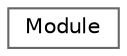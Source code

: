 digraph "Graphical Class Hierarchy"
{
 // LATEX_PDF_SIZE
  bgcolor="transparent";
  edge [fontname=Helvetica,fontsize=10,labelfontname=Helvetica,labelfontsize=10];
  node [fontname=Helvetica,fontsize=10,shape=box,height=0.2,width=0.4];
  rankdir="LR";
  Node0 [label="Module",height=0.2,width=0.4,color="grey40", fillcolor="white", style="filled",URL="$classcom_1_1github_1_1miguelmj_1_1Module.html",tooltip="List of responses with an initialization script for the inner state."];
}
